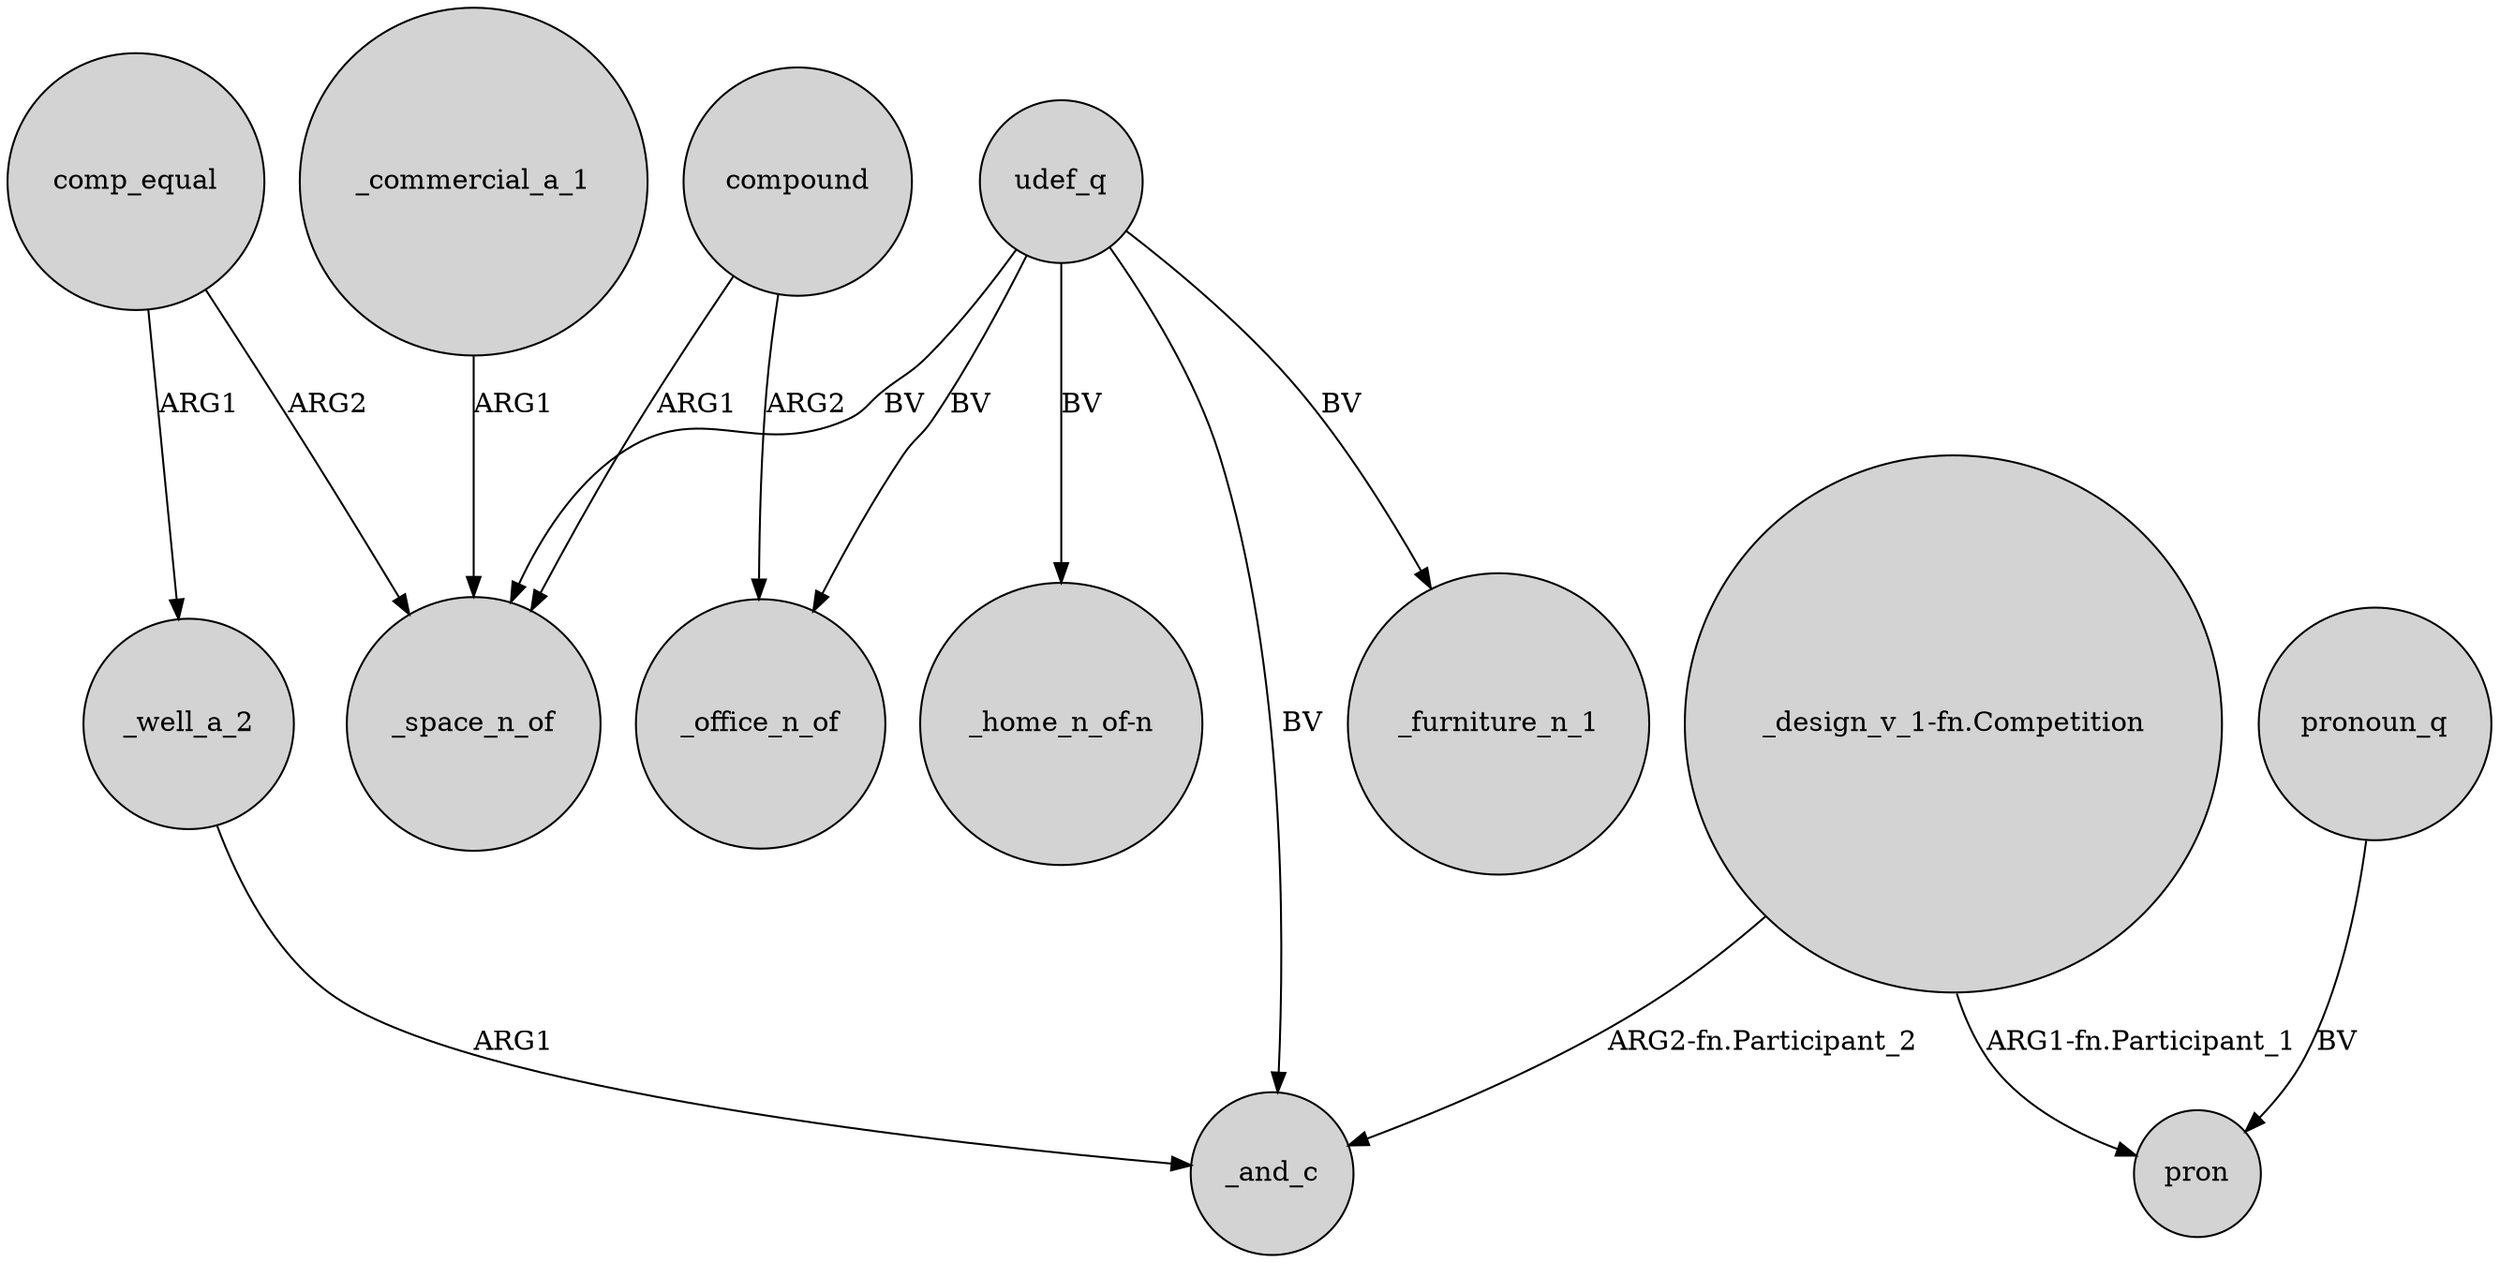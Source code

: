 digraph {
	node [shape=circle style=filled]
	comp_equal -> _well_a_2 [label=ARG1]
	udef_q -> "_home_n_of-n" [label=BV]
	udef_q -> _and_c [label=BV]
	udef_q -> _office_n_of [label=BV]
	compound -> _office_n_of [label=ARG2]
	"_design_v_1-fn.Competition" -> pron [label="ARG1-fn.Participant_1"]
	"_design_v_1-fn.Competition" -> _and_c [label="ARG2-fn.Participant_2"]
	udef_q -> _space_n_of [label=BV]
	compound -> _space_n_of [label=ARG1]
	comp_equal -> _space_n_of [label=ARG2]
	udef_q -> _furniture_n_1 [label=BV]
	pronoun_q -> pron [label=BV]
	_commercial_a_1 -> _space_n_of [label=ARG1]
	_well_a_2 -> _and_c [label=ARG1]
}
